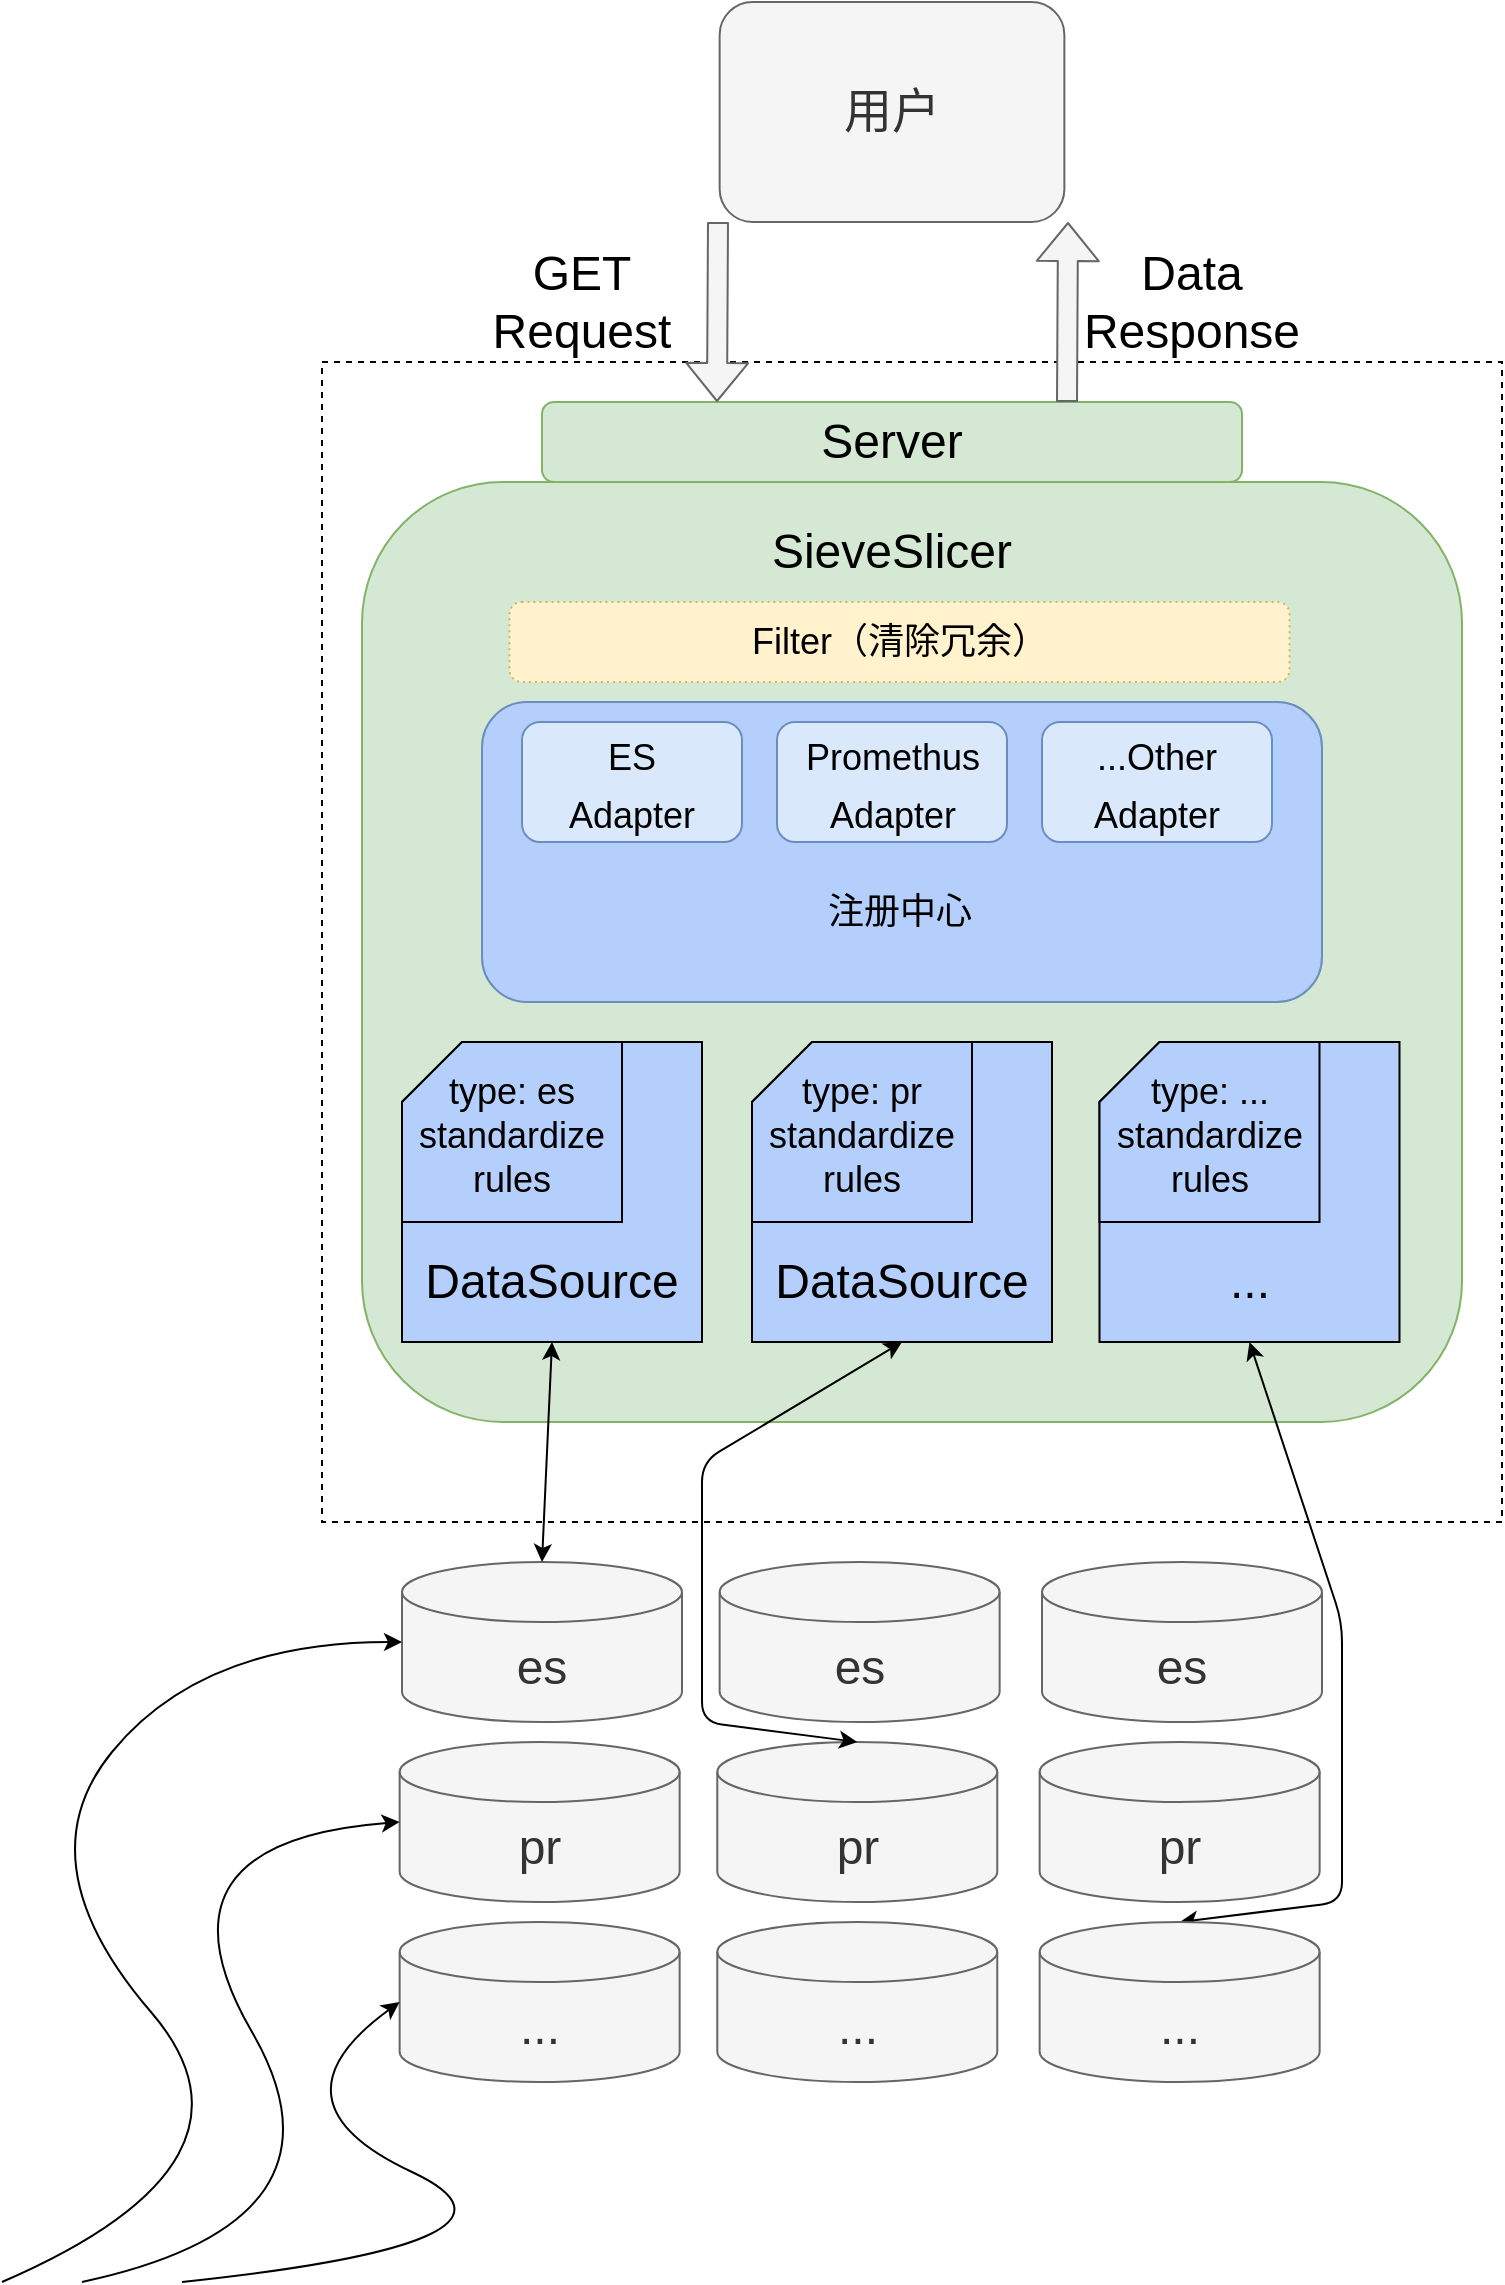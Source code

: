 <mxfile version="20.4.0" type="github">
  <diagram id="U9NmqQDuDl-t8x4wuWcX" name="第 1 页">
    <mxGraphModel dx="946" dy="687" grid="1" gridSize="10" guides="1" tooltips="1" connect="1" arrows="1" fold="1" page="1" pageScale="1" pageWidth="827" pageHeight="1169" math="0" shadow="0">
      <root>
        <mxCell id="0" />
        <mxCell id="1" parent="0" />
        <mxCell id="QtSlfCLcQnxm3HbXBIQQ-2" value="用户" style="rounded=1;whiteSpace=wrap;html=1;fontSize=24;fillColor=#f5f5f5;fontColor=#333333;strokeColor=#666666;" parent="1" vertex="1">
          <mxGeometry x="378.82" y="50" width="172.37" height="110" as="geometry" />
        </mxCell>
        <mxCell id="QtSlfCLcQnxm3HbXBIQQ-3" value="" style="rounded=0;whiteSpace=wrap;html=1;fontSize=24;dashed=1;" parent="1" vertex="1">
          <mxGeometry x="180" y="230" width="590" height="580" as="geometry" />
        </mxCell>
        <mxCell id="QtSlfCLcQnxm3HbXBIQQ-6" value="GET Request" style="text;html=1;strokeColor=none;fillColor=none;align=center;verticalAlign=middle;whiteSpace=wrap;rounded=0;dashed=1;fontSize=24;" parent="1" vertex="1">
          <mxGeometry x="250" y="180" width="120" height="40" as="geometry" />
        </mxCell>
        <mxCell id="QtSlfCLcQnxm3HbXBIQQ-8" value="Data Response" style="text;html=1;strokeColor=none;fillColor=none;align=center;verticalAlign=middle;whiteSpace=wrap;rounded=0;dashed=1;fontSize=24;" parent="1" vertex="1">
          <mxGeometry x="545" y="170" width="140" height="60" as="geometry" />
        </mxCell>
        <mxCell id="QtSlfCLcQnxm3HbXBIQQ-9" value="" style="rounded=1;whiteSpace=wrap;html=1;fontSize=24;fillColor=#d5e8d4;strokeColor=#82b366;" parent="1" vertex="1">
          <mxGeometry x="200" y="290" width="550" height="470" as="geometry" />
        </mxCell>
        <mxCell id="6QyrNbSfhjnE2aK0devJ-2" value="SieveSlicer" style="text;html=1;strokeColor=none;fillColor=none;align=center;verticalAlign=middle;whiteSpace=wrap;rounded=0;dashed=1;fontSize=24;" parent="1" vertex="1">
          <mxGeometry x="395" y="310" width="140" height="30" as="geometry" />
        </mxCell>
        <mxCell id="Mw7In8H4w5vTyK6ZN-GI-3" value="" style="rounded=1;whiteSpace=wrap;html=1;fillColor=#B5CFFC;strokeColor=#6c8ebf;" vertex="1" parent="1">
          <mxGeometry x="260" y="400" width="420" height="150" as="geometry" />
        </mxCell>
        <mxCell id="6QyrNbSfhjnE2aK0devJ-5" value="&lt;font style=&quot;font-size: 18px;&quot;&gt;...Other&lt;br&gt;Adapter&lt;br&gt;&lt;/font&gt;" style="rounded=1;whiteSpace=wrap;html=1;fontSize=24;fillColor=#dae8fc;strokeColor=#6c8ebf;" parent="1" vertex="1">
          <mxGeometry x="540" y="410" width="115" height="60" as="geometry" />
        </mxCell>
        <mxCell id="6QyrNbSfhjnE2aK0devJ-6" value="Filter（清除冗余）" style="rounded=1;whiteSpace=wrap;html=1;fontSize=18;fillColor=#fff2cc;strokeColor=#d6b656;dashed=1;dashPattern=1 2;" parent="1" vertex="1">
          <mxGeometry x="273.75" y="350" width="390" height="40" as="geometry" />
        </mxCell>
        <mxCell id="6QyrNbSfhjnE2aK0devJ-4" value="&lt;font style=&quot;font-size: 18px;&quot;&gt;Promethus&lt;br&gt;Adapter&lt;br&gt;&lt;/font&gt;" style="rounded=1;whiteSpace=wrap;html=1;fontSize=24;fillColor=#dae8fc;strokeColor=#6c8ebf;" parent="1" vertex="1">
          <mxGeometry x="407.5" y="410" width="115" height="60" as="geometry" />
        </mxCell>
        <mxCell id="6QyrNbSfhjnE2aK0devJ-3" value="&lt;font style=&quot;font-size: 18px;&quot;&gt;ES &lt;br&gt;Adapter&lt;/font&gt;" style="rounded=1;whiteSpace=wrap;html=1;fontSize=24;fillColor=#dae8fc;strokeColor=#6c8ebf;" parent="1" vertex="1">
          <mxGeometry x="280" y="410" width="110" height="60" as="geometry" />
        </mxCell>
        <mxCell id="Mw7In8H4w5vTyK6ZN-GI-4" value="注册中心" style="text;html=1;strokeColor=none;fillColor=none;align=center;verticalAlign=middle;whiteSpace=wrap;rounded=0;fontSize=18;" vertex="1" parent="1">
          <mxGeometry x="418.75" y="490" width="100" height="30" as="geometry" />
        </mxCell>
        <mxCell id="Mw7In8H4w5vTyK6ZN-GI-19" value="" style="group" vertex="1" connectable="0" parent="1">
          <mxGeometry x="220" y="570" width="150" height="150" as="geometry" />
        </mxCell>
        <mxCell id="Mw7In8H4w5vTyK6ZN-GI-17" value="" style="shape=card;whiteSpace=wrap;html=1;fontSize=10;fillColor=#B5CFFC;" vertex="1" parent="Mw7In8H4w5vTyK6ZN-GI-19">
          <mxGeometry width="150" height="150" as="geometry" />
        </mxCell>
        <mxCell id="Mw7In8H4w5vTyK6ZN-GI-11" value="" style="group" vertex="1" connectable="0" parent="Mw7In8H4w5vTyK6ZN-GI-19">
          <mxGeometry width="110" height="90" as="geometry" />
        </mxCell>
        <mxCell id="Mw7In8H4w5vTyK6ZN-GI-5" value="" style="shape=card;whiteSpace=wrap;html=1;fontSize=18;fillColor=#B5CFFC;" vertex="1" parent="Mw7In8H4w5vTyK6ZN-GI-11">
          <mxGeometry width="110" height="90" as="geometry" />
        </mxCell>
        <mxCell id="Mw7In8H4w5vTyK6ZN-GI-6" value="type: es" style="text;html=1;strokeColor=none;fillColor=none;align=center;verticalAlign=middle;whiteSpace=wrap;rounded=0;fontSize=18;" vertex="1" parent="Mw7In8H4w5vTyK6ZN-GI-11">
          <mxGeometry x="15" y="10" width="80" height="30" as="geometry" />
        </mxCell>
        <mxCell id="Mw7In8H4w5vTyK6ZN-GI-9" value="standardize&lt;br&gt;rules" style="text;html=1;strokeColor=none;fillColor=none;align=center;verticalAlign=middle;whiteSpace=wrap;rounded=0;fontSize=18;" vertex="1" parent="Mw7In8H4w5vTyK6ZN-GI-11">
          <mxGeometry y="25" width="110" height="65" as="geometry" />
        </mxCell>
        <mxCell id="Mw7In8H4w5vTyK6ZN-GI-18" value="DataSource" style="text;html=1;strokeColor=none;fillColor=none;align=center;verticalAlign=middle;whiteSpace=wrap;rounded=0;fontSize=24;" vertex="1" parent="Mw7In8H4w5vTyK6ZN-GI-19">
          <mxGeometry y="100" width="150" height="40" as="geometry" />
        </mxCell>
        <mxCell id="Mw7In8H4w5vTyK6ZN-GI-27" value="" style="group" vertex="1" connectable="0" parent="1">
          <mxGeometry x="395" y="570" width="150" height="150" as="geometry" />
        </mxCell>
        <mxCell id="Mw7In8H4w5vTyK6ZN-GI-28" value="" style="shape=card;whiteSpace=wrap;html=1;fontSize=10;fillColor=#B5CFFC;" vertex="1" parent="Mw7In8H4w5vTyK6ZN-GI-27">
          <mxGeometry width="150" height="150" as="geometry" />
        </mxCell>
        <mxCell id="Mw7In8H4w5vTyK6ZN-GI-29" value="" style="group" vertex="1" connectable="0" parent="Mw7In8H4w5vTyK6ZN-GI-27">
          <mxGeometry width="110" height="90" as="geometry" />
        </mxCell>
        <mxCell id="Mw7In8H4w5vTyK6ZN-GI-30" value="" style="shape=card;whiteSpace=wrap;html=1;fontSize=18;fillColor=#B5CFFC;" vertex="1" parent="Mw7In8H4w5vTyK6ZN-GI-29">
          <mxGeometry width="110" height="90" as="geometry" />
        </mxCell>
        <mxCell id="Mw7In8H4w5vTyK6ZN-GI-31" value="type: pr" style="text;html=1;strokeColor=none;fillColor=none;align=center;verticalAlign=middle;whiteSpace=wrap;rounded=0;fontSize=18;" vertex="1" parent="Mw7In8H4w5vTyK6ZN-GI-29">
          <mxGeometry x="15" y="10" width="80" height="30" as="geometry" />
        </mxCell>
        <mxCell id="Mw7In8H4w5vTyK6ZN-GI-32" value="standardize&lt;br&gt;rules" style="text;html=1;strokeColor=none;fillColor=none;align=center;verticalAlign=middle;whiteSpace=wrap;rounded=0;fontSize=18;" vertex="1" parent="Mw7In8H4w5vTyK6ZN-GI-29">
          <mxGeometry y="25" width="110" height="65" as="geometry" />
        </mxCell>
        <mxCell id="Mw7In8H4w5vTyK6ZN-GI-33" value="DataSource" style="text;html=1;strokeColor=none;fillColor=none;align=center;verticalAlign=middle;whiteSpace=wrap;rounded=0;fontSize=24;" vertex="1" parent="Mw7In8H4w5vTyK6ZN-GI-27">
          <mxGeometry y="100" width="150" height="40" as="geometry" />
        </mxCell>
        <mxCell id="Mw7In8H4w5vTyK6ZN-GI-34" value="" style="group" vertex="1" connectable="0" parent="1">
          <mxGeometry x="568.75" y="570" width="150" height="150" as="geometry" />
        </mxCell>
        <mxCell id="Mw7In8H4w5vTyK6ZN-GI-35" value="" style="shape=card;whiteSpace=wrap;html=1;fontSize=10;fillColor=#B5CFFC;" vertex="1" parent="Mw7In8H4w5vTyK6ZN-GI-34">
          <mxGeometry width="150" height="150" as="geometry" />
        </mxCell>
        <mxCell id="Mw7In8H4w5vTyK6ZN-GI-36" value="" style="group" vertex="1" connectable="0" parent="Mw7In8H4w5vTyK6ZN-GI-34">
          <mxGeometry width="110" height="90" as="geometry" />
        </mxCell>
        <mxCell id="Mw7In8H4w5vTyK6ZN-GI-37" value="" style="shape=card;whiteSpace=wrap;html=1;fontSize=18;fillColor=#B5CFFC;" vertex="1" parent="Mw7In8H4w5vTyK6ZN-GI-36">
          <mxGeometry width="110" height="90" as="geometry" />
        </mxCell>
        <mxCell id="Mw7In8H4w5vTyK6ZN-GI-38" value="type: ..." style="text;html=1;strokeColor=none;fillColor=none;align=center;verticalAlign=middle;whiteSpace=wrap;rounded=0;fontSize=18;" vertex="1" parent="Mw7In8H4w5vTyK6ZN-GI-36">
          <mxGeometry x="15" y="10" width="80" height="30" as="geometry" />
        </mxCell>
        <mxCell id="Mw7In8H4w5vTyK6ZN-GI-39" value="standardize&lt;br&gt;rules" style="text;html=1;strokeColor=none;fillColor=none;align=center;verticalAlign=middle;whiteSpace=wrap;rounded=0;fontSize=18;" vertex="1" parent="Mw7In8H4w5vTyK6ZN-GI-36">
          <mxGeometry y="25" width="110" height="65" as="geometry" />
        </mxCell>
        <mxCell id="Mw7In8H4w5vTyK6ZN-GI-40" value="..." style="text;html=1;strokeColor=none;fillColor=none;align=center;verticalAlign=middle;whiteSpace=wrap;rounded=0;fontSize=24;" vertex="1" parent="Mw7In8H4w5vTyK6ZN-GI-34">
          <mxGeometry y="100" width="150" height="40" as="geometry" />
        </mxCell>
        <mxCell id="Mw7In8H4w5vTyK6ZN-GI-42" value="Server" style="rounded=1;whiteSpace=wrap;html=1;fontSize=24;fillColor=#d5e8d4;strokeColor=#82b366;" vertex="1" parent="1">
          <mxGeometry x="290" y="250" width="350" height="40" as="geometry" />
        </mxCell>
        <mxCell id="Mw7In8H4w5vTyK6ZN-GI-43" value="" style="shape=flexArrow;endArrow=classic;html=1;rounded=1;fontSize=24;entryX=0.25;entryY=0;entryDx=0;entryDy=0;fillColor=#f5f5f5;strokeColor=#666666;" edge="1" parent="1" target="Mw7In8H4w5vTyK6ZN-GI-42">
          <mxGeometry width="50" height="50" relative="1" as="geometry">
            <mxPoint x="378" y="160" as="sourcePoint" />
            <mxPoint x="350" y="170" as="targetPoint" />
          </mxGeometry>
        </mxCell>
        <mxCell id="Mw7In8H4w5vTyK6ZN-GI-44" value="" style="shape=flexArrow;endArrow=classic;html=1;rounded=1;fontSize=24;exitX=0.75;exitY=0;exitDx=0;exitDy=0;fillColor=#f5f5f5;strokeColor=#666666;" edge="1" parent="1" source="Mw7In8H4w5vTyK6ZN-GI-42">
          <mxGeometry width="50" height="50" relative="1" as="geometry">
            <mxPoint x="568.88" y="120" as="sourcePoint" />
            <mxPoint x="553" y="160" as="targetPoint" />
          </mxGeometry>
        </mxCell>
        <mxCell id="Mw7In8H4w5vTyK6ZN-GI-45" value="es" style="shape=cylinder3;whiteSpace=wrap;html=1;boundedLbl=1;backgroundOutline=1;size=15;fontSize=24;fillColor=#f5f5f5;fontColor=#333333;strokeColor=#666666;" vertex="1" parent="1">
          <mxGeometry x="220" y="830" width="140" height="80" as="geometry" />
        </mxCell>
        <mxCell id="Mw7In8H4w5vTyK6ZN-GI-46" value="es" style="shape=cylinder3;whiteSpace=wrap;html=1;boundedLbl=1;backgroundOutline=1;size=15;fontSize=24;fillColor=#f5f5f5;fontColor=#333333;strokeColor=#666666;" vertex="1" parent="1">
          <mxGeometry x="378.82" y="830" width="140" height="80" as="geometry" />
        </mxCell>
        <mxCell id="Mw7In8H4w5vTyK6ZN-GI-47" value="es" style="shape=cylinder3;whiteSpace=wrap;html=1;boundedLbl=1;backgroundOutline=1;size=15;fontSize=24;fillColor=#f5f5f5;fontColor=#333333;strokeColor=#666666;" vertex="1" parent="1">
          <mxGeometry x="540" y="830" width="140" height="80" as="geometry" />
        </mxCell>
        <mxCell id="Mw7In8H4w5vTyK6ZN-GI-48" value="pr" style="shape=cylinder3;whiteSpace=wrap;html=1;boundedLbl=1;backgroundOutline=1;size=15;fontSize=24;fillColor=#f5f5f5;fontColor=#333333;strokeColor=#666666;" vertex="1" parent="1">
          <mxGeometry x="218.82" y="920" width="140" height="80" as="geometry" />
        </mxCell>
        <mxCell id="Mw7In8H4w5vTyK6ZN-GI-49" value="pr" style="shape=cylinder3;whiteSpace=wrap;html=1;boundedLbl=1;backgroundOutline=1;size=15;fontSize=24;fillColor=#f5f5f5;fontColor=#333333;strokeColor=#666666;" vertex="1" parent="1">
          <mxGeometry x="377.64" y="920" width="140" height="80" as="geometry" />
        </mxCell>
        <mxCell id="Mw7In8H4w5vTyK6ZN-GI-50" value="pr" style="shape=cylinder3;whiteSpace=wrap;html=1;boundedLbl=1;backgroundOutline=1;size=15;fontSize=24;fillColor=#f5f5f5;fontColor=#333333;strokeColor=#666666;" vertex="1" parent="1">
          <mxGeometry x="538.82" y="920" width="140" height="80" as="geometry" />
        </mxCell>
        <mxCell id="Mw7In8H4w5vTyK6ZN-GI-51" value="" style="curved=1;endArrow=classic;html=1;rounded=1;fontSize=24;entryX=0;entryY=0.5;entryDx=0;entryDy=0;entryPerimeter=0;" edge="1" parent="1" target="Mw7In8H4w5vTyK6ZN-GI-48">
          <mxGeometry width="50" height="50" relative="1" as="geometry">
            <mxPoint x="60" y="1190" as="sourcePoint" />
            <mxPoint x="140" y="1050" as="targetPoint" />
            <Array as="points">
              <mxPoint x="200" y="1160" />
              <mxPoint x="90" y="970" />
            </Array>
          </mxGeometry>
        </mxCell>
        <mxCell id="Mw7In8H4w5vTyK6ZN-GI-54" value="" style="curved=1;endArrow=classic;html=1;rounded=1;fontSize=24;entryX=0;entryY=0.5;entryDx=0;entryDy=0;entryPerimeter=0;" edge="1" parent="1" target="Mw7In8H4w5vTyK6ZN-GI-45">
          <mxGeometry width="50" height="50" relative="1" as="geometry">
            <mxPoint x="20" y="1190" as="sourcePoint" />
            <mxPoint x="158.82" y="950" as="targetPoint" />
            <Array as="points">
              <mxPoint x="159" y="1130" />
              <mxPoint x="30" y="980" />
              <mxPoint x="120" y="870" />
            </Array>
          </mxGeometry>
        </mxCell>
        <mxCell id="Mw7In8H4w5vTyK6ZN-GI-55" value="" style="endArrow=classic;startArrow=classic;html=1;rounded=1;fontSize=24;entryX=0.5;entryY=1;entryDx=0;entryDy=0;entryPerimeter=0;exitX=0.5;exitY=0;exitDx=0;exitDy=0;exitPerimeter=0;" edge="1" parent="1" source="Mw7In8H4w5vTyK6ZN-GI-45" target="Mw7In8H4w5vTyK6ZN-GI-17">
          <mxGeometry width="50" height="50" relative="1" as="geometry">
            <mxPoint x="370" y="720" as="sourcePoint" />
            <mxPoint x="420" y="670" as="targetPoint" />
          </mxGeometry>
        </mxCell>
        <mxCell id="Mw7In8H4w5vTyK6ZN-GI-56" value="" style="endArrow=classic;startArrow=classic;html=1;rounded=1;fontSize=24;exitX=0.5;exitY=0;exitDx=0;exitDy=0;exitPerimeter=0;entryX=0.5;entryY=1;entryDx=0;entryDy=0;entryPerimeter=0;" edge="1" parent="1" source="Mw7In8H4w5vTyK6ZN-GI-49" target="Mw7In8H4w5vTyK6ZN-GI-28">
          <mxGeometry width="50" height="50" relative="1" as="geometry">
            <mxPoint x="370" y="720" as="sourcePoint" />
            <mxPoint x="420" y="670" as="targetPoint" />
            <Array as="points">
              <mxPoint x="370" y="910" />
              <mxPoint x="370" y="780" />
            </Array>
          </mxGeometry>
        </mxCell>
        <mxCell id="Mw7In8H4w5vTyK6ZN-GI-57" value="" style="endArrow=classic;startArrow=classic;html=1;rounded=1;fontSize=24;exitX=0.5;exitY=0;exitDx=0;exitDy=0;exitPerimeter=0;entryX=0.5;entryY=1;entryDx=0;entryDy=0;entryPerimeter=0;" edge="1" parent="1" source="Mw7In8H4w5vTyK6ZN-GI-60" target="Mw7In8H4w5vTyK6ZN-GI-35">
          <mxGeometry width="50" height="50" relative="1" as="geometry">
            <mxPoint x="610" y="780" as="sourcePoint" />
            <mxPoint x="660" y="730" as="targetPoint" />
            <Array as="points">
              <mxPoint x="690" y="1000" />
              <mxPoint x="690" y="860" />
            </Array>
          </mxGeometry>
        </mxCell>
        <mxCell id="Mw7In8H4w5vTyK6ZN-GI-58" value="..." style="shape=cylinder3;whiteSpace=wrap;html=1;boundedLbl=1;backgroundOutline=1;size=15;fontSize=24;fillColor=#f5f5f5;fontColor=#333333;strokeColor=#666666;" vertex="1" parent="1">
          <mxGeometry x="218.82" y="1010" width="140" height="80" as="geometry" />
        </mxCell>
        <mxCell id="Mw7In8H4w5vTyK6ZN-GI-59" value="..." style="shape=cylinder3;whiteSpace=wrap;html=1;boundedLbl=1;backgroundOutline=1;size=15;fontSize=24;fillColor=#f5f5f5;fontColor=#333333;strokeColor=#666666;" vertex="1" parent="1">
          <mxGeometry x="377.64" y="1010" width="140" height="80" as="geometry" />
        </mxCell>
        <mxCell id="Mw7In8H4w5vTyK6ZN-GI-60" value="..." style="shape=cylinder3;whiteSpace=wrap;html=1;boundedLbl=1;backgroundOutline=1;size=15;fontSize=24;fillColor=#f5f5f5;fontColor=#333333;strokeColor=#666666;" vertex="1" parent="1">
          <mxGeometry x="538.82" y="1010" width="140" height="80" as="geometry" />
        </mxCell>
        <mxCell id="Mw7In8H4w5vTyK6ZN-GI-61" value="" style="curved=1;endArrow=classic;html=1;rounded=1;fontSize=24;entryX=0;entryY=0.5;entryDx=0;entryDy=0;entryPerimeter=0;" edge="1" parent="1" target="Mw7In8H4w5vTyK6ZN-GI-58">
          <mxGeometry width="50" height="50" relative="1" as="geometry">
            <mxPoint x="110" y="1190" as="sourcePoint" />
            <mxPoint x="140" y="1140" as="targetPoint" />
            <Array as="points">
              <mxPoint x="300" y="1170" />
              <mxPoint x="150" y="1100" />
            </Array>
          </mxGeometry>
        </mxCell>
      </root>
    </mxGraphModel>
  </diagram>
</mxfile>
